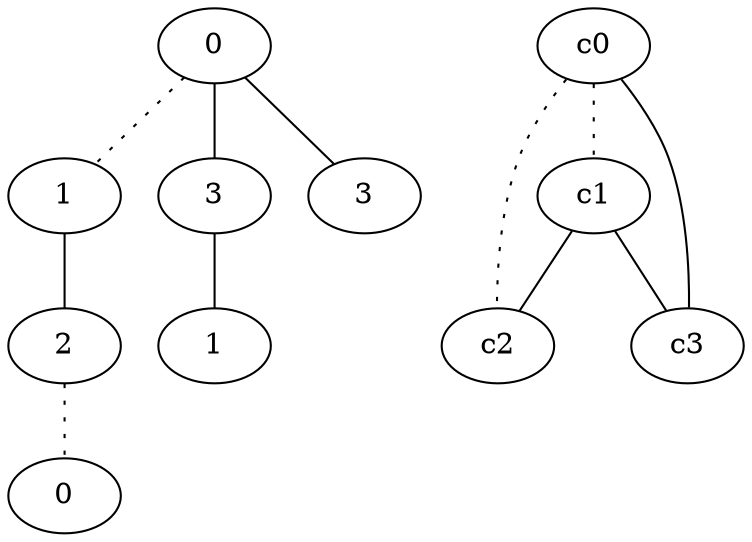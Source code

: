 graph {
a0[label=0];
a1[label=1];
a2[label=2];
a3[label=0];
a4[label=3];
a5[label=1];
a6[label=3];
a0 -- a1 [style=dotted];
a0 -- a4;
a0 -- a6;
a1 -- a2;
a2 -- a3 [style=dotted];
a4 -- a5;
c0 -- c1 [style=dotted];
c0 -- c2 [style=dotted];
c0 -- c3;
c1 -- c2;
c1 -- c3;
}
